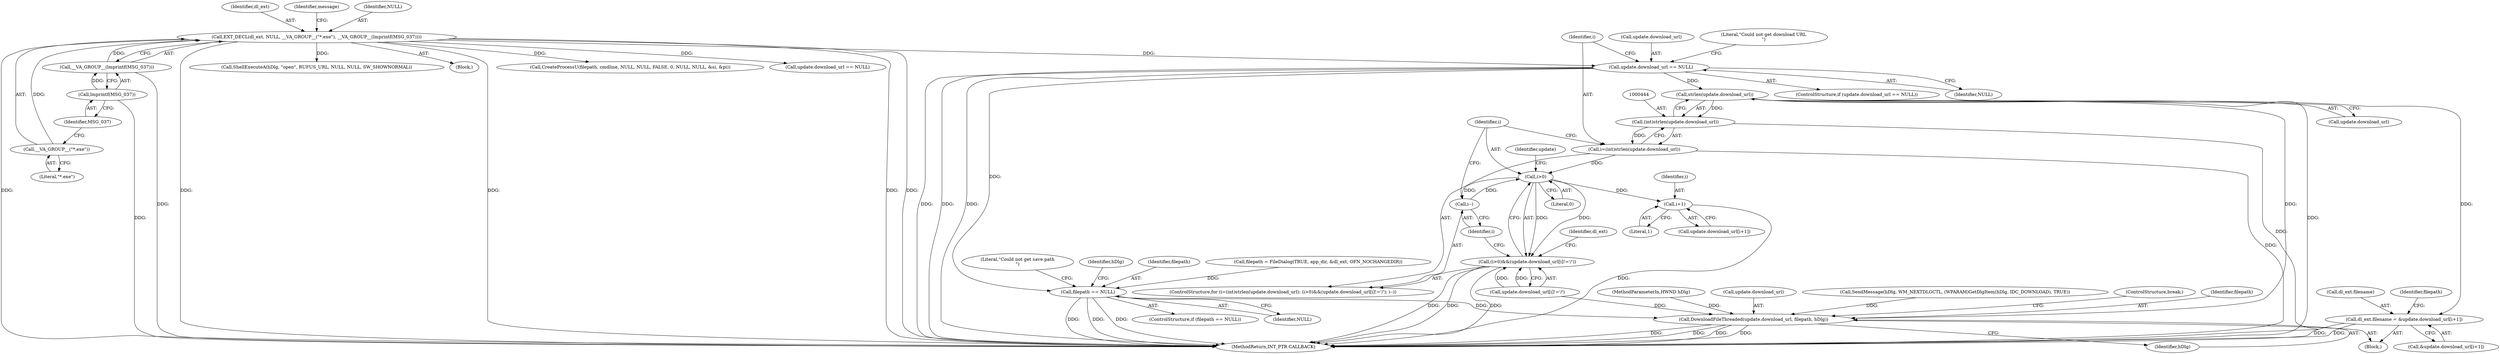 digraph "0_rufus_c3c39f7f8a11f612c4ebf7affce25ec6928eb1cb_1@API" {
"1000431" [label="(Call,update.download_url == NULL)"];
"1000130" [label="(Call,EXT_DECL(dl_ext, NULL, __VA_GROUP__(\"*.exe\"), __VA_GROUP__(lmprintf(MSG_037))))"];
"1000133" [label="(Call,__VA_GROUP__(\"*.exe\"))"];
"1000135" [label="(Call,__VA_GROUP__(lmprintf(MSG_037)))"];
"1000136" [label="(Call,lmprintf(MSG_037))"];
"1000445" [label="(Call,strlen(update.download_url))"];
"1000443" [label="(Call,(int)strlen(update.download_url))"];
"1000441" [label="(Call,i=(int)strlen(update.download_url))"];
"1000450" [label="(Call,i>0)"];
"1000449" [label="(Call,(i>0)&&(update.download_url[i]!='/'))"];
"1000460" [label="(Call,i--)"];
"1000471" [label="(Call,i+1)"];
"1000462" [label="(Call,dl_ext.filename = &update.download_url[i+1])"];
"1000499" [label="(Call,DownloadFileThreaded(update.download_url, filepath, hDlg))"];
"1000483" [label="(Call,filepath == NULL)"];
"1000108" [label="(MethodParameterIn,HWND hDlg)"];
"1000456" [label="(Identifier,update)"];
"1000130" [label="(Call,EXT_DECL(dl_ext, NULL, __VA_GROUP__(\"*.exe\"), __VA_GROUP__(lmprintf(MSG_037))))"];
"1000466" [label="(Call,&update.download_url[i+1])"];
"1000482" [label="(ControlStructure,if (filepath == NULL))"];
"1000471" [label="(Call,i+1)"];
"1000453" [label="(Call,update.download_url[i]!='/')"];
"1000391" [label="(Call,CreateProcessU(filepath, cmdline, NULL, NULL, FALSE, 0, NULL, NULL, &si, &pi))"];
"1000463" [label="(Call,dl_ext.filename)"];
"1000443" [label="(Call,(int)strlen(update.download_url))"];
"1000504" [label="(Identifier,hDlg)"];
"1000461" [label="(Identifier,i)"];
"1000464" [label="(Identifier,dl_ext)"];
"1000435" [label="(Identifier,NULL)"];
"1000136" [label="(Call,lmprintf(MSG_037))"];
"1000251" [label="(Call,update.download_url == NULL)"];
"1000449" [label="(Call,(i>0)&&(update.download_url[i]!='/'))"];
"1000475" [label="(Identifier,filepath)"];
"1000451" [label="(Identifier,i)"];
"1000570" [label="(MethodReturn,INT_PTR CALLBACK)"];
"1000133" [label="(Call,__VA_GROUP__(\"*.exe\"))"];
"1000440" [label="(ControlStructure,for (i=(int)strlen(update.download_url); (i>0)&&(update.download_url[i]!='/'); i--))"];
"1000328" [label="(Call,ShellExecuteA(hDlg, \"open\", RUFUS_URL, NULL, NULL, SW_SHOWNORMAL))"];
"1000135" [label="(Call,__VA_GROUP__(lmprintf(MSG_037)))"];
"1000431" [label="(Call,update.download_url == NULL)"];
"1000500" [label="(Call,update.download_url)"];
"1000432" [label="(Call,update.download_url)"];
"1000137" [label="(Identifier,MSG_037)"];
"1000483" [label="(Call,filepath == NULL)"];
"1000131" [label="(Identifier,dl_ext)"];
"1000441" [label="(Call,i=(int)strlen(update.download_url))"];
"1000490" [label="(Call,SendMessage(hDlg, WM_NEXTDLGCTL, (WPARAM)GetDlgItem(hDlg, IDC_DOWNLOAD), TRUE))"];
"1000112" [label="(Block,)"];
"1000485" [label="(Identifier,NULL)"];
"1000450" [label="(Call,i>0)"];
"1000505" [label="(ControlStructure,break;)"];
"1000339" [label="(Block,)"];
"1000467" [label="(Call,update.download_url[i+1])"];
"1000499" [label="(Call,DownloadFileThreaded(update.download_url, filepath, hDlg))"];
"1000442" [label="(Identifier,i)"];
"1000445" [label="(Call,strlen(update.download_url))"];
"1000472" [label="(Identifier,i)"];
"1000134" [label="(Literal,\"*.exe\")"];
"1000462" [label="(Call,dl_ext.filename = &update.download_url[i+1])"];
"1000491" [label="(Identifier,hDlg)"];
"1000139" [label="(Identifier,message)"];
"1000484" [label="(Identifier,filepath)"];
"1000460" [label="(Call,i--)"];
"1000430" [label="(ControlStructure,if (update.download_url == NULL))"];
"1000473" [label="(Literal,1)"];
"1000503" [label="(Identifier,filepath)"];
"1000474" [label="(Call,filepath = FileDialog(TRUE, app_dir, &dl_ext, OFN_NOCHANGEDIR))"];
"1000132" [label="(Identifier,NULL)"];
"1000438" [label="(Literal,\"Could not get download URL\n\")"];
"1000446" [label="(Call,update.download_url)"];
"1000452" [label="(Literal,0)"];
"1000488" [label="(Literal,\"Could not get save path\n\")"];
"1000431" -> "1000430"  [label="AST: "];
"1000431" -> "1000435"  [label="CFG: "];
"1000432" -> "1000431"  [label="AST: "];
"1000435" -> "1000431"  [label="AST: "];
"1000438" -> "1000431"  [label="CFG: "];
"1000442" -> "1000431"  [label="CFG: "];
"1000431" -> "1000570"  [label="DDG: "];
"1000431" -> "1000570"  [label="DDG: "];
"1000431" -> "1000570"  [label="DDG: "];
"1000130" -> "1000431"  [label="DDG: "];
"1000431" -> "1000445"  [label="DDG: "];
"1000431" -> "1000483"  [label="DDG: "];
"1000130" -> "1000112"  [label="AST: "];
"1000130" -> "1000135"  [label="CFG: "];
"1000131" -> "1000130"  [label="AST: "];
"1000132" -> "1000130"  [label="AST: "];
"1000133" -> "1000130"  [label="AST: "];
"1000135" -> "1000130"  [label="AST: "];
"1000139" -> "1000130"  [label="CFG: "];
"1000130" -> "1000570"  [label="DDG: "];
"1000130" -> "1000570"  [label="DDG: "];
"1000130" -> "1000570"  [label="DDG: "];
"1000130" -> "1000570"  [label="DDG: "];
"1000130" -> "1000570"  [label="DDG: "];
"1000133" -> "1000130"  [label="DDG: "];
"1000135" -> "1000130"  [label="DDG: "];
"1000130" -> "1000251"  [label="DDG: "];
"1000130" -> "1000328"  [label="DDG: "];
"1000130" -> "1000391"  [label="DDG: "];
"1000133" -> "1000134"  [label="CFG: "];
"1000134" -> "1000133"  [label="AST: "];
"1000137" -> "1000133"  [label="CFG: "];
"1000135" -> "1000136"  [label="CFG: "];
"1000136" -> "1000135"  [label="AST: "];
"1000135" -> "1000570"  [label="DDG: "];
"1000136" -> "1000135"  [label="DDG: "];
"1000136" -> "1000137"  [label="CFG: "];
"1000137" -> "1000136"  [label="AST: "];
"1000136" -> "1000570"  [label="DDG: "];
"1000445" -> "1000443"  [label="AST: "];
"1000445" -> "1000446"  [label="CFG: "];
"1000446" -> "1000445"  [label="AST: "];
"1000443" -> "1000445"  [label="CFG: "];
"1000445" -> "1000570"  [label="DDG: "];
"1000445" -> "1000443"  [label="DDG: "];
"1000445" -> "1000462"  [label="DDG: "];
"1000445" -> "1000499"  [label="DDG: "];
"1000443" -> "1000441"  [label="AST: "];
"1000444" -> "1000443"  [label="AST: "];
"1000441" -> "1000443"  [label="CFG: "];
"1000443" -> "1000570"  [label="DDG: "];
"1000443" -> "1000441"  [label="DDG: "];
"1000441" -> "1000440"  [label="AST: "];
"1000442" -> "1000441"  [label="AST: "];
"1000451" -> "1000441"  [label="CFG: "];
"1000441" -> "1000570"  [label="DDG: "];
"1000441" -> "1000450"  [label="DDG: "];
"1000450" -> "1000449"  [label="AST: "];
"1000450" -> "1000452"  [label="CFG: "];
"1000451" -> "1000450"  [label="AST: "];
"1000452" -> "1000450"  [label="AST: "];
"1000456" -> "1000450"  [label="CFG: "];
"1000449" -> "1000450"  [label="CFG: "];
"1000450" -> "1000449"  [label="DDG: "];
"1000450" -> "1000449"  [label="DDG: "];
"1000460" -> "1000450"  [label="DDG: "];
"1000450" -> "1000460"  [label="DDG: "];
"1000450" -> "1000471"  [label="DDG: "];
"1000449" -> "1000440"  [label="AST: "];
"1000449" -> "1000453"  [label="CFG: "];
"1000453" -> "1000449"  [label="AST: "];
"1000461" -> "1000449"  [label="CFG: "];
"1000464" -> "1000449"  [label="CFG: "];
"1000449" -> "1000570"  [label="DDG: "];
"1000449" -> "1000570"  [label="DDG: "];
"1000449" -> "1000570"  [label="DDG: "];
"1000453" -> "1000449"  [label="DDG: "];
"1000453" -> "1000449"  [label="DDG: "];
"1000460" -> "1000440"  [label="AST: "];
"1000460" -> "1000461"  [label="CFG: "];
"1000461" -> "1000460"  [label="AST: "];
"1000451" -> "1000460"  [label="CFG: "];
"1000471" -> "1000467"  [label="AST: "];
"1000471" -> "1000473"  [label="CFG: "];
"1000472" -> "1000471"  [label="AST: "];
"1000473" -> "1000471"  [label="AST: "];
"1000467" -> "1000471"  [label="CFG: "];
"1000471" -> "1000570"  [label="DDG: "];
"1000462" -> "1000339"  [label="AST: "];
"1000462" -> "1000466"  [label="CFG: "];
"1000463" -> "1000462"  [label="AST: "];
"1000466" -> "1000462"  [label="AST: "];
"1000475" -> "1000462"  [label="CFG: "];
"1000462" -> "1000570"  [label="DDG: "];
"1000462" -> "1000570"  [label="DDG: "];
"1000499" -> "1000339"  [label="AST: "];
"1000499" -> "1000504"  [label="CFG: "];
"1000500" -> "1000499"  [label="AST: "];
"1000503" -> "1000499"  [label="AST: "];
"1000504" -> "1000499"  [label="AST: "];
"1000505" -> "1000499"  [label="CFG: "];
"1000499" -> "1000570"  [label="DDG: "];
"1000499" -> "1000570"  [label="DDG: "];
"1000499" -> "1000570"  [label="DDG: "];
"1000499" -> "1000570"  [label="DDG: "];
"1000453" -> "1000499"  [label="DDG: "];
"1000483" -> "1000499"  [label="DDG: "];
"1000490" -> "1000499"  [label="DDG: "];
"1000108" -> "1000499"  [label="DDG: "];
"1000483" -> "1000482"  [label="AST: "];
"1000483" -> "1000485"  [label="CFG: "];
"1000484" -> "1000483"  [label="AST: "];
"1000485" -> "1000483"  [label="AST: "];
"1000488" -> "1000483"  [label="CFG: "];
"1000491" -> "1000483"  [label="CFG: "];
"1000483" -> "1000570"  [label="DDG: "];
"1000483" -> "1000570"  [label="DDG: "];
"1000483" -> "1000570"  [label="DDG: "];
"1000474" -> "1000483"  [label="DDG: "];
}

